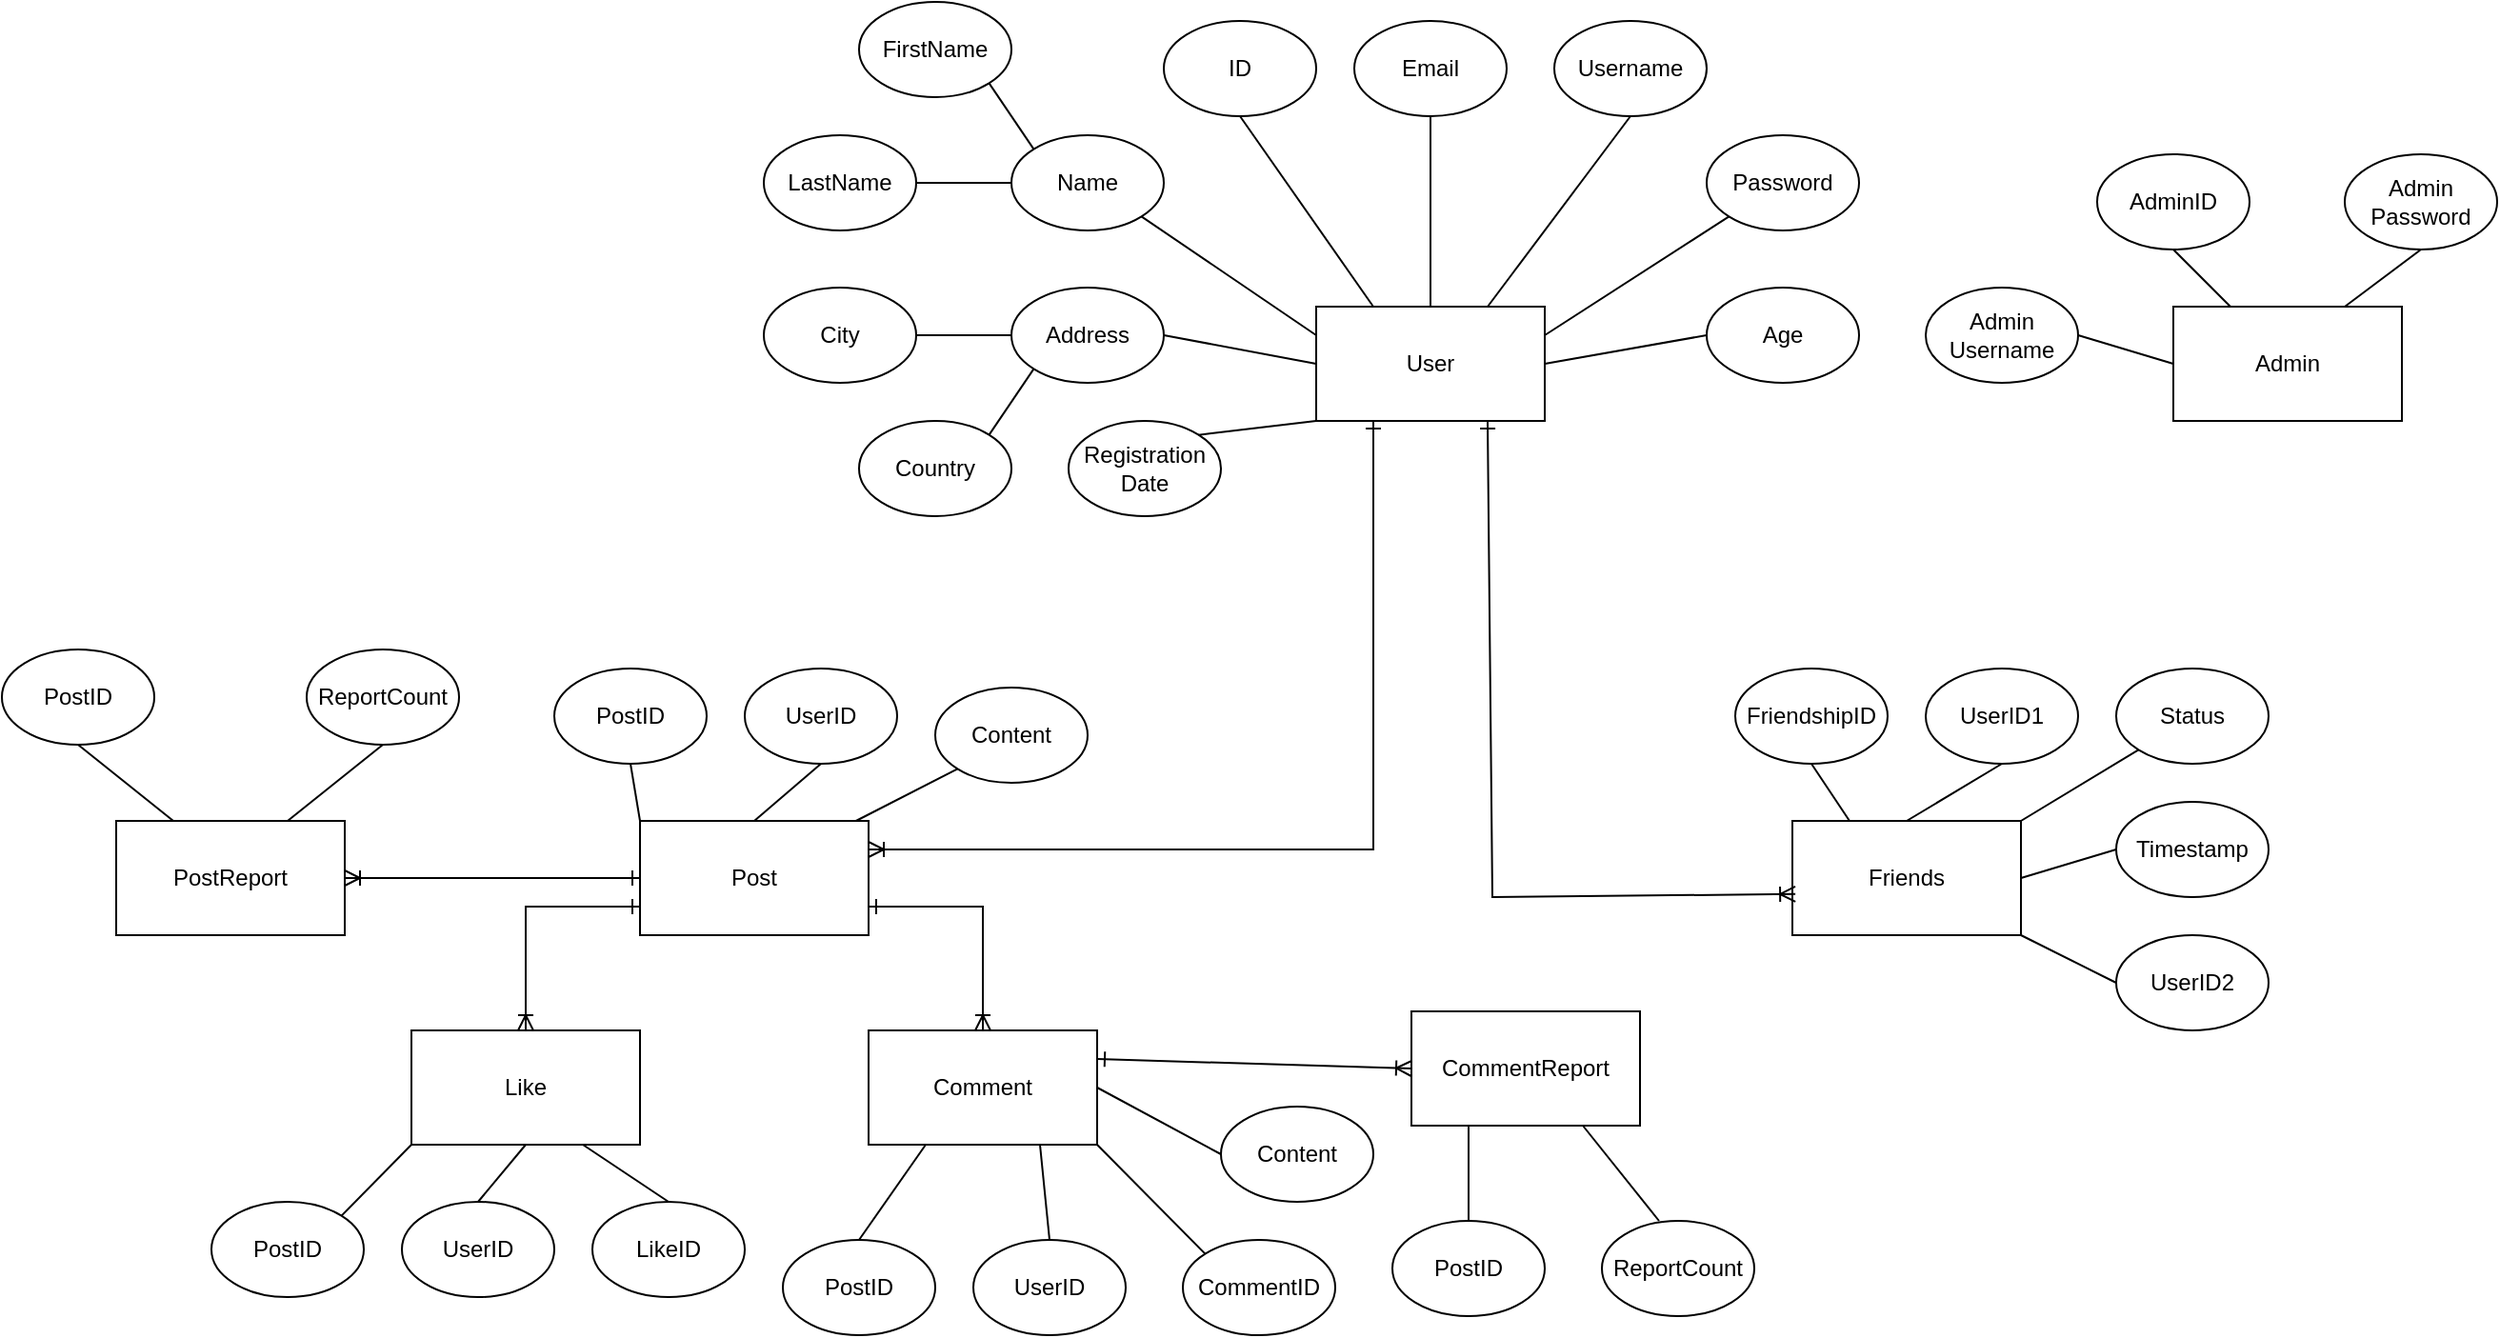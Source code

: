 <mxfile version="22.1.1" type="device">
  <diagram id="R2lEEEUBdFMjLlhIrx00" name="Page-1">
    <mxGraphModel dx="2250" dy="712" grid="1" gridSize="10" guides="1" tooltips="1" connect="1" arrows="1" fold="1" page="1" pageScale="1" pageWidth="850" pageHeight="1100" math="0" shadow="0" extFonts="Permanent Marker^https://fonts.googleapis.com/css?family=Permanent+Marker">
      <root>
        <mxCell id="0" />
        <mxCell id="1" parent="0" />
        <mxCell id="92onyzxcngeXEMsaiNaI-21" value="User" style="rounded=0;whiteSpace=wrap;html=1;" parent="1" vertex="1">
          <mxGeometry x="220" y="280" width="120" height="60" as="geometry" />
        </mxCell>
        <mxCell id="92onyzxcngeXEMsaiNaI-22" value="Age" style="ellipse;whiteSpace=wrap;html=1;" parent="1" vertex="1">
          <mxGeometry x="425" y="270" width="80" height="50" as="geometry" />
        </mxCell>
        <mxCell id="92onyzxcngeXEMsaiNaI-23" value="Password" style="ellipse;whiteSpace=wrap;html=1;" parent="1" vertex="1">
          <mxGeometry x="425" y="190" width="80" height="50" as="geometry" />
        </mxCell>
        <mxCell id="92onyzxcngeXEMsaiNaI-24" value="Name" style="ellipse;whiteSpace=wrap;html=1;" parent="1" vertex="1">
          <mxGeometry x="60" y="190" width="80" height="50" as="geometry" />
        </mxCell>
        <mxCell id="92onyzxcngeXEMsaiNaI-25" value="ID" style="ellipse;whiteSpace=wrap;html=1;" parent="1" vertex="1">
          <mxGeometry x="140" y="130" width="80" height="50" as="geometry" />
        </mxCell>
        <mxCell id="92onyzxcngeXEMsaiNaI-26" value="Email" style="ellipse;whiteSpace=wrap;html=1;" parent="1" vertex="1">
          <mxGeometry x="240" y="130" width="80" height="50" as="geometry" />
        </mxCell>
        <mxCell id="92onyzxcngeXEMsaiNaI-27" value="Address" style="ellipse;whiteSpace=wrap;html=1;" parent="1" vertex="1">
          <mxGeometry x="60" y="270" width="80" height="50" as="geometry" />
        </mxCell>
        <mxCell id="92onyzxcngeXEMsaiNaI-28" value="Username" style="ellipse;whiteSpace=wrap;html=1;" parent="1" vertex="1">
          <mxGeometry x="345" y="130" width="80" height="50" as="geometry" />
        </mxCell>
        <mxCell id="92onyzxcngeXEMsaiNaI-29" value="" style="endArrow=none;html=1;rounded=0;exitX=0;exitY=0.5;exitDx=0;exitDy=0;entryX=1;entryY=0.5;entryDx=0;entryDy=0;" parent="1" source="92onyzxcngeXEMsaiNaI-21" target="92onyzxcngeXEMsaiNaI-27" edge="1">
          <mxGeometry width="50" height="50" relative="1" as="geometry">
            <mxPoint x="420" y="270" as="sourcePoint" />
            <mxPoint x="470" y="220" as="targetPoint" />
          </mxGeometry>
        </mxCell>
        <mxCell id="92onyzxcngeXEMsaiNaI-30" value="" style="endArrow=none;html=1;rounded=0;exitX=0;exitY=0.25;exitDx=0;exitDy=0;entryX=1;entryY=1;entryDx=0;entryDy=0;" parent="1" source="92onyzxcngeXEMsaiNaI-21" target="92onyzxcngeXEMsaiNaI-24" edge="1">
          <mxGeometry width="50" height="50" relative="1" as="geometry">
            <mxPoint x="420" y="270" as="sourcePoint" />
            <mxPoint x="470" y="220" as="targetPoint" />
          </mxGeometry>
        </mxCell>
        <mxCell id="92onyzxcngeXEMsaiNaI-31" value="" style="endArrow=none;html=1;rounded=0;exitX=1;exitY=0.5;exitDx=0;exitDy=0;entryX=0;entryY=0.5;entryDx=0;entryDy=0;" parent="1" source="92onyzxcngeXEMsaiNaI-21" target="92onyzxcngeXEMsaiNaI-22" edge="1">
          <mxGeometry width="50" height="50" relative="1" as="geometry">
            <mxPoint x="420" y="270" as="sourcePoint" />
            <mxPoint x="470" y="220" as="targetPoint" />
          </mxGeometry>
        </mxCell>
        <mxCell id="92onyzxcngeXEMsaiNaI-32" value="" style="endArrow=none;html=1;rounded=0;exitX=1;exitY=0.25;exitDx=0;exitDy=0;entryX=0;entryY=1;entryDx=0;entryDy=0;" parent="1" source="92onyzxcngeXEMsaiNaI-21" target="92onyzxcngeXEMsaiNaI-23" edge="1">
          <mxGeometry width="50" height="50" relative="1" as="geometry">
            <mxPoint x="420" y="270" as="sourcePoint" />
            <mxPoint x="470" y="220" as="targetPoint" />
          </mxGeometry>
        </mxCell>
        <mxCell id="92onyzxcngeXEMsaiNaI-33" value="" style="endArrow=none;html=1;rounded=0;exitX=0.75;exitY=0;exitDx=0;exitDy=0;entryX=0.5;entryY=1;entryDx=0;entryDy=0;" parent="1" source="92onyzxcngeXEMsaiNaI-21" target="92onyzxcngeXEMsaiNaI-28" edge="1">
          <mxGeometry width="50" height="50" relative="1" as="geometry">
            <mxPoint x="420" y="270" as="sourcePoint" />
            <mxPoint x="470" y="220" as="targetPoint" />
          </mxGeometry>
        </mxCell>
        <mxCell id="92onyzxcngeXEMsaiNaI-34" value="" style="endArrow=none;html=1;rounded=0;exitX=0.5;exitY=0;exitDx=0;exitDy=0;entryX=0.5;entryY=1;entryDx=0;entryDy=0;" parent="1" source="92onyzxcngeXEMsaiNaI-21" target="92onyzxcngeXEMsaiNaI-26" edge="1">
          <mxGeometry width="50" height="50" relative="1" as="geometry">
            <mxPoint x="420" y="270" as="sourcePoint" />
            <mxPoint x="470" y="220" as="targetPoint" />
          </mxGeometry>
        </mxCell>
        <mxCell id="92onyzxcngeXEMsaiNaI-35" value="" style="endArrow=none;html=1;rounded=0;exitX=0.25;exitY=0;exitDx=0;exitDy=0;entryX=0.5;entryY=1;entryDx=0;entryDy=0;" parent="1" source="92onyzxcngeXEMsaiNaI-21" target="92onyzxcngeXEMsaiNaI-25" edge="1">
          <mxGeometry width="50" height="50" relative="1" as="geometry">
            <mxPoint x="420" y="270" as="sourcePoint" />
            <mxPoint x="470" y="220" as="targetPoint" />
          </mxGeometry>
        </mxCell>
        <mxCell id="92onyzxcngeXEMsaiNaI-37" value="FirstName" style="ellipse;whiteSpace=wrap;html=1;" parent="1" vertex="1">
          <mxGeometry x="-20" y="120" width="80" height="50" as="geometry" />
        </mxCell>
        <mxCell id="92onyzxcngeXEMsaiNaI-38" value="LastName" style="ellipse;whiteSpace=wrap;html=1;" parent="1" vertex="1">
          <mxGeometry x="-70" y="190" width="80" height="50" as="geometry" />
        </mxCell>
        <mxCell id="92onyzxcngeXEMsaiNaI-40" value="" style="endArrow=none;html=1;rounded=0;exitX=0;exitY=0.5;exitDx=0;exitDy=0;entryX=1;entryY=0.5;entryDx=0;entryDy=0;" parent="1" source="92onyzxcngeXEMsaiNaI-24" target="92onyzxcngeXEMsaiNaI-38" edge="1">
          <mxGeometry width="50" height="50" relative="1" as="geometry">
            <mxPoint x="420" y="270" as="sourcePoint" />
            <mxPoint x="470" y="220" as="targetPoint" />
          </mxGeometry>
        </mxCell>
        <mxCell id="92onyzxcngeXEMsaiNaI-41" value="" style="endArrow=none;html=1;rounded=0;exitX=0;exitY=0;exitDx=0;exitDy=0;entryX=1;entryY=1;entryDx=0;entryDy=0;" parent="1" source="92onyzxcngeXEMsaiNaI-24" target="92onyzxcngeXEMsaiNaI-37" edge="1">
          <mxGeometry width="50" height="50" relative="1" as="geometry">
            <mxPoint x="70" y="225" as="sourcePoint" />
            <mxPoint x="20" y="225" as="targetPoint" />
          </mxGeometry>
        </mxCell>
        <mxCell id="92onyzxcngeXEMsaiNaI-42" value="City" style="ellipse;whiteSpace=wrap;html=1;" parent="1" vertex="1">
          <mxGeometry x="-70" y="270" width="80" height="50" as="geometry" />
        </mxCell>
        <mxCell id="92onyzxcngeXEMsaiNaI-43" value="Country" style="ellipse;whiteSpace=wrap;html=1;" parent="1" vertex="1">
          <mxGeometry x="-20" y="340" width="80" height="50" as="geometry" />
        </mxCell>
        <mxCell id="92onyzxcngeXEMsaiNaI-45" value="" style="endArrow=none;html=1;rounded=0;exitX=0;exitY=1;exitDx=0;exitDy=0;entryX=1;entryY=0;entryDx=0;entryDy=0;" parent="1" source="92onyzxcngeXEMsaiNaI-27" target="92onyzxcngeXEMsaiNaI-43" edge="1">
          <mxGeometry width="50" height="50" relative="1" as="geometry">
            <mxPoint x="420" y="370" as="sourcePoint" />
            <mxPoint x="470" y="320" as="targetPoint" />
          </mxGeometry>
        </mxCell>
        <mxCell id="92onyzxcngeXEMsaiNaI-46" value="" style="endArrow=none;html=1;rounded=0;exitX=0;exitY=0.5;exitDx=0;exitDy=0;entryX=1;entryY=0.5;entryDx=0;entryDy=0;" parent="1" source="92onyzxcngeXEMsaiNaI-27" target="92onyzxcngeXEMsaiNaI-42" edge="1">
          <mxGeometry width="50" height="50" relative="1" as="geometry">
            <mxPoint x="420" y="370" as="sourcePoint" />
            <mxPoint x="470" y="320" as="targetPoint" />
          </mxGeometry>
        </mxCell>
        <mxCell id="92onyzxcngeXEMsaiNaI-47" value="Friends" style="rounded=0;whiteSpace=wrap;html=1;" parent="1" vertex="1">
          <mxGeometry x="470" y="550" width="120" height="60" as="geometry" />
        </mxCell>
        <mxCell id="92onyzxcngeXEMsaiNaI-49" value="Registration Date" style="ellipse;whiteSpace=wrap;html=1;" parent="1" vertex="1">
          <mxGeometry x="90" y="340" width="80" height="50" as="geometry" />
        </mxCell>
        <mxCell id="92onyzxcngeXEMsaiNaI-50" value="" style="endArrow=none;html=1;rounded=0;exitX=0;exitY=1;exitDx=0;exitDy=0;entryX=1;entryY=0;entryDx=0;entryDy=0;" parent="1" source="92onyzxcngeXEMsaiNaI-21" target="92onyzxcngeXEMsaiNaI-49" edge="1">
          <mxGeometry width="50" height="50" relative="1" as="geometry">
            <mxPoint x="420" y="350" as="sourcePoint" />
            <mxPoint x="470" y="300" as="targetPoint" />
          </mxGeometry>
        </mxCell>
        <mxCell id="92onyzxcngeXEMsaiNaI-51" value="FriendshipID" style="ellipse;whiteSpace=wrap;html=1;" parent="1" vertex="1">
          <mxGeometry x="440" y="470" width="80" height="50" as="geometry" />
        </mxCell>
        <mxCell id="92onyzxcngeXEMsaiNaI-52" value="UserID2" style="ellipse;whiteSpace=wrap;html=1;" parent="1" vertex="1">
          <mxGeometry x="640" y="610" width="80" height="50" as="geometry" />
        </mxCell>
        <mxCell id="92onyzxcngeXEMsaiNaI-53" value="UserID1" style="ellipse;whiteSpace=wrap;html=1;" parent="1" vertex="1">
          <mxGeometry x="540" y="470" width="80" height="50" as="geometry" />
        </mxCell>
        <mxCell id="92onyzxcngeXEMsaiNaI-54" value="Status" style="ellipse;whiteSpace=wrap;html=1;" parent="1" vertex="1">
          <mxGeometry x="640" y="470" width="80" height="50" as="geometry" />
        </mxCell>
        <mxCell id="92onyzxcngeXEMsaiNaI-56" value="Timestamp" style="ellipse;whiteSpace=wrap;html=1;" parent="1" vertex="1">
          <mxGeometry x="640" y="540" width="80" height="50" as="geometry" />
        </mxCell>
        <mxCell id="92onyzxcngeXEMsaiNaI-57" value="" style="endArrow=none;html=1;rounded=0;exitX=0.25;exitY=0;exitDx=0;exitDy=0;entryX=0.5;entryY=1;entryDx=0;entryDy=0;" parent="1" source="92onyzxcngeXEMsaiNaI-47" target="92onyzxcngeXEMsaiNaI-51" edge="1">
          <mxGeometry width="50" height="50" relative="1" as="geometry">
            <mxPoint x="460" y="560" as="sourcePoint" />
            <mxPoint x="510" y="510" as="targetPoint" />
          </mxGeometry>
        </mxCell>
        <mxCell id="92onyzxcngeXEMsaiNaI-58" value="" style="endArrow=none;html=1;rounded=0;exitX=0.5;exitY=0;exitDx=0;exitDy=0;entryX=0.5;entryY=1;entryDx=0;entryDy=0;" parent="1" source="92onyzxcngeXEMsaiNaI-47" target="92onyzxcngeXEMsaiNaI-53" edge="1">
          <mxGeometry width="50" height="50" relative="1" as="geometry">
            <mxPoint x="460" y="560" as="sourcePoint" />
            <mxPoint x="510" y="510" as="targetPoint" />
          </mxGeometry>
        </mxCell>
        <mxCell id="92onyzxcngeXEMsaiNaI-59" value="" style="endArrow=none;html=1;rounded=0;exitX=1;exitY=0;exitDx=0;exitDy=0;entryX=0;entryY=1;entryDx=0;entryDy=0;" parent="1" source="92onyzxcngeXEMsaiNaI-47" target="92onyzxcngeXEMsaiNaI-54" edge="1">
          <mxGeometry width="50" height="50" relative="1" as="geometry">
            <mxPoint x="460" y="560" as="sourcePoint" />
            <mxPoint x="510" y="510" as="targetPoint" />
          </mxGeometry>
        </mxCell>
        <mxCell id="92onyzxcngeXEMsaiNaI-60" value="" style="endArrow=none;html=1;rounded=0;exitX=1;exitY=0.5;exitDx=0;exitDy=0;entryX=0;entryY=0.5;entryDx=0;entryDy=0;" parent="1" source="92onyzxcngeXEMsaiNaI-47" target="92onyzxcngeXEMsaiNaI-56" edge="1">
          <mxGeometry width="50" height="50" relative="1" as="geometry">
            <mxPoint x="460" y="560" as="sourcePoint" />
            <mxPoint x="510" y="510" as="targetPoint" />
          </mxGeometry>
        </mxCell>
        <mxCell id="92onyzxcngeXEMsaiNaI-61" value="" style="endArrow=none;html=1;rounded=0;exitX=1;exitY=1;exitDx=0;exitDy=0;entryX=0;entryY=0.5;entryDx=0;entryDy=0;" parent="1" source="92onyzxcngeXEMsaiNaI-47" target="92onyzxcngeXEMsaiNaI-52" edge="1">
          <mxGeometry width="50" height="50" relative="1" as="geometry">
            <mxPoint x="460" y="560" as="sourcePoint" />
            <mxPoint x="510" y="510" as="targetPoint" />
          </mxGeometry>
        </mxCell>
        <mxCell id="92onyzxcngeXEMsaiNaI-64" value="Post" style="rounded=0;whiteSpace=wrap;html=1;" parent="1" vertex="1">
          <mxGeometry x="-135" y="550" width="120" height="60" as="geometry" />
        </mxCell>
        <mxCell id="92onyzxcngeXEMsaiNaI-65" value="PostID" style="ellipse;whiteSpace=wrap;html=1;" parent="1" vertex="1">
          <mxGeometry x="-180" y="470" width="80" height="50" as="geometry" />
        </mxCell>
        <mxCell id="92onyzxcngeXEMsaiNaI-67" value="UserID" style="ellipse;whiteSpace=wrap;html=1;" parent="1" vertex="1">
          <mxGeometry x="-80" y="470" width="80" height="50" as="geometry" />
        </mxCell>
        <mxCell id="92onyzxcngeXEMsaiNaI-68" value="Content" style="ellipse;whiteSpace=wrap;html=1;" parent="1" vertex="1">
          <mxGeometry x="20" y="480" width="80" height="50" as="geometry" />
        </mxCell>
        <mxCell id="92onyzxcngeXEMsaiNaI-71" value="" style="endArrow=none;html=1;rounded=0;exitX=0;exitY=0;exitDx=0;exitDy=0;entryX=0.5;entryY=1;entryDx=0;entryDy=0;" parent="1" source="92onyzxcngeXEMsaiNaI-64" target="92onyzxcngeXEMsaiNaI-65" edge="1">
          <mxGeometry width="50" height="50" relative="1" as="geometry">
            <mxPoint x="-150" y="550" as="sourcePoint" />
            <mxPoint x="-100" y="500" as="targetPoint" />
          </mxGeometry>
        </mxCell>
        <mxCell id="92onyzxcngeXEMsaiNaI-72" value="" style="endArrow=none;html=1;rounded=0;exitX=0.5;exitY=0;exitDx=0;exitDy=0;entryX=0.5;entryY=1;entryDx=0;entryDy=0;" parent="1" source="92onyzxcngeXEMsaiNaI-64" target="92onyzxcngeXEMsaiNaI-67" edge="1">
          <mxGeometry width="50" height="50" relative="1" as="geometry">
            <mxPoint x="-120" y="550" as="sourcePoint" />
            <mxPoint x="-70" y="500" as="targetPoint" />
          </mxGeometry>
        </mxCell>
        <mxCell id="92onyzxcngeXEMsaiNaI-73" value="" style="endArrow=none;html=1;rounded=0;exitX=0.945;exitY=0;exitDx=0;exitDy=0;exitPerimeter=0;entryX=0;entryY=1;entryDx=0;entryDy=0;" parent="1" source="92onyzxcngeXEMsaiNaI-64" target="92onyzxcngeXEMsaiNaI-68" edge="1">
          <mxGeometry width="50" height="50" relative="1" as="geometry">
            <mxPoint x="-150" y="550" as="sourcePoint" />
            <mxPoint x="-100" y="500" as="targetPoint" />
          </mxGeometry>
        </mxCell>
        <mxCell id="92onyzxcngeXEMsaiNaI-75" value="" style="endArrow=ERoneToMany;html=1;rounded=0;startArrow=ERone;startFill=0;endFill=0;exitX=1;exitY=0.75;exitDx=0;exitDy=0;entryX=0.5;entryY=0;entryDx=0;entryDy=0;" parent="1" source="92onyzxcngeXEMsaiNaI-64" target="92onyzxcngeXEMsaiNaI-76" edge="1">
          <mxGeometry width="50" height="50" relative="1" as="geometry">
            <mxPoint x="60" y="620" as="sourcePoint" />
            <mxPoint x="110" y="570" as="targetPoint" />
            <Array as="points">
              <mxPoint x="45" y="595" />
            </Array>
          </mxGeometry>
        </mxCell>
        <mxCell id="92onyzxcngeXEMsaiNaI-76" value="Comment" style="rounded=0;whiteSpace=wrap;html=1;" parent="1" vertex="1">
          <mxGeometry x="-15" y="660" width="120" height="60" as="geometry" />
        </mxCell>
        <mxCell id="92onyzxcngeXEMsaiNaI-77" value="Like" style="rounded=0;whiteSpace=wrap;html=1;" parent="1" vertex="1">
          <mxGeometry x="-255" y="660" width="120" height="60" as="geometry" />
        </mxCell>
        <mxCell id="92onyzxcngeXEMsaiNaI-78" value="" style="endArrow=ERoneToMany;html=1;rounded=0;startArrow=ERone;startFill=0;endFill=0;exitX=0;exitY=0.75;exitDx=0;exitDy=0;entryX=0.5;entryY=0;entryDx=0;entryDy=0;" parent="1" source="92onyzxcngeXEMsaiNaI-64" target="92onyzxcngeXEMsaiNaI-77" edge="1">
          <mxGeometry width="50" height="50" relative="1" as="geometry">
            <mxPoint x="-200" y="640" as="sourcePoint" />
            <mxPoint x="-150" y="590" as="targetPoint" />
            <Array as="points">
              <mxPoint x="-195" y="595" />
            </Array>
          </mxGeometry>
        </mxCell>
        <mxCell id="92onyzxcngeXEMsaiNaI-81" value="PostID" style="ellipse;whiteSpace=wrap;html=1;" parent="1" vertex="1">
          <mxGeometry x="-360" y="750" width="80" height="50" as="geometry" />
        </mxCell>
        <mxCell id="92onyzxcngeXEMsaiNaI-82" value="UserID" style="ellipse;whiteSpace=wrap;html=1;" parent="1" vertex="1">
          <mxGeometry x="-260" y="750" width="80" height="50" as="geometry" />
        </mxCell>
        <mxCell id="92onyzxcngeXEMsaiNaI-83" value="LikeID" style="ellipse;whiteSpace=wrap;html=1;" parent="1" vertex="1">
          <mxGeometry x="-160" y="750" width="80" height="50" as="geometry" />
        </mxCell>
        <mxCell id="92onyzxcngeXEMsaiNaI-84" value="PostID" style="ellipse;whiteSpace=wrap;html=1;" parent="1" vertex="1">
          <mxGeometry x="-60" y="770" width="80" height="50" as="geometry" />
        </mxCell>
        <mxCell id="92onyzxcngeXEMsaiNaI-85" value="UserID" style="ellipse;whiteSpace=wrap;html=1;" parent="1" vertex="1">
          <mxGeometry x="40" y="770" width="80" height="50" as="geometry" />
        </mxCell>
        <mxCell id="92onyzxcngeXEMsaiNaI-86" value="CommentID" style="ellipse;whiteSpace=wrap;html=1;" parent="1" vertex="1">
          <mxGeometry x="150" y="770" width="80" height="50" as="geometry" />
        </mxCell>
        <mxCell id="92onyzxcngeXEMsaiNaI-87" value="Content" style="ellipse;whiteSpace=wrap;html=1;" parent="1" vertex="1">
          <mxGeometry x="170" y="700" width="80" height="50" as="geometry" />
        </mxCell>
        <mxCell id="92onyzxcngeXEMsaiNaI-88" value="" style="endArrow=none;html=1;rounded=0;exitX=1;exitY=0.5;exitDx=0;exitDy=0;entryX=0;entryY=0.5;entryDx=0;entryDy=0;" parent="1" source="92onyzxcngeXEMsaiNaI-76" target="92onyzxcngeXEMsaiNaI-87" edge="1">
          <mxGeometry width="50" height="50" relative="1" as="geometry">
            <mxPoint x="-150" y="780" as="sourcePoint" />
            <mxPoint x="-100" y="730" as="targetPoint" />
          </mxGeometry>
        </mxCell>
        <mxCell id="92onyzxcngeXEMsaiNaI-89" value="" style="endArrow=none;html=1;rounded=0;entryX=0.75;entryY=1;entryDx=0;entryDy=0;exitX=0.5;exitY=0;exitDx=0;exitDy=0;" parent="1" source="92onyzxcngeXEMsaiNaI-83" target="92onyzxcngeXEMsaiNaI-77" edge="1">
          <mxGeometry width="50" height="50" relative="1" as="geometry">
            <mxPoint x="-150" y="780" as="sourcePoint" />
            <mxPoint x="-100" y="730" as="targetPoint" />
          </mxGeometry>
        </mxCell>
        <mxCell id="92onyzxcngeXEMsaiNaI-90" value="" style="endArrow=none;html=1;rounded=0;entryX=0.5;entryY=1;entryDx=0;entryDy=0;exitX=0.5;exitY=0;exitDx=0;exitDy=0;" parent="1" source="92onyzxcngeXEMsaiNaI-82" target="92onyzxcngeXEMsaiNaI-77" edge="1">
          <mxGeometry width="50" height="50" relative="1" as="geometry">
            <mxPoint x="-140" y="790" as="sourcePoint" />
            <mxPoint x="-90" y="740" as="targetPoint" />
          </mxGeometry>
        </mxCell>
        <mxCell id="92onyzxcngeXEMsaiNaI-91" value="" style="endArrow=none;html=1;rounded=0;entryX=0;entryY=1;entryDx=0;entryDy=0;exitX=1;exitY=0;exitDx=0;exitDy=0;" parent="1" source="92onyzxcngeXEMsaiNaI-81" target="92onyzxcngeXEMsaiNaI-77" edge="1">
          <mxGeometry width="50" height="50" relative="1" as="geometry">
            <mxPoint x="-130" y="800" as="sourcePoint" />
            <mxPoint x="-80" y="750" as="targetPoint" />
          </mxGeometry>
        </mxCell>
        <mxCell id="92onyzxcngeXEMsaiNaI-94" value="" style="endArrow=none;html=1;rounded=0;entryX=0.25;entryY=1;entryDx=0;entryDy=0;exitX=0.5;exitY=0;exitDx=0;exitDy=0;" parent="1" target="92onyzxcngeXEMsaiNaI-76" edge="1" source="92onyzxcngeXEMsaiNaI-84">
          <mxGeometry width="50" height="50" relative="1" as="geometry">
            <mxPoint x="-10" y="750" as="sourcePoint" />
            <mxPoint x="-50" y="800" as="targetPoint" />
          </mxGeometry>
        </mxCell>
        <mxCell id="92onyzxcngeXEMsaiNaI-95" value="" style="endArrow=none;html=1;rounded=0;entryX=0.75;entryY=1;entryDx=0;entryDy=0;exitX=0.5;exitY=0;exitDx=0;exitDy=0;" parent="1" source="92onyzxcngeXEMsaiNaI-85" target="92onyzxcngeXEMsaiNaI-76" edge="1">
          <mxGeometry width="50" height="50" relative="1" as="geometry">
            <mxPoint x="-80" y="870" as="sourcePoint" />
            <mxPoint x="-30" y="820" as="targetPoint" />
          </mxGeometry>
        </mxCell>
        <mxCell id="92onyzxcngeXEMsaiNaI-96" value="" style="endArrow=none;html=1;rounded=0;entryX=1;entryY=1;entryDx=0;entryDy=0;exitX=0;exitY=0;exitDx=0;exitDy=0;" parent="1" source="92onyzxcngeXEMsaiNaI-86" target="92onyzxcngeXEMsaiNaI-76" edge="1">
          <mxGeometry width="50" height="50" relative="1" as="geometry">
            <mxPoint x="-80" y="850" as="sourcePoint" />
            <mxPoint x="-30" y="800" as="targetPoint" />
          </mxGeometry>
        </mxCell>
        <mxCell id="92onyzxcngeXEMsaiNaI-97" value="" style="endArrow=ERoneToMany;html=1;rounded=0;startArrow=ERone;startFill=0;endFill=0;exitX=0.25;exitY=1;exitDx=0;exitDy=0;entryX=1;entryY=0.25;entryDx=0;entryDy=0;" parent="1" source="92onyzxcngeXEMsaiNaI-21" target="92onyzxcngeXEMsaiNaI-64" edge="1">
          <mxGeometry width="50" height="50" relative="1" as="geometry">
            <mxPoint x="220" y="485" as="sourcePoint" />
            <mxPoint x="280" y="550" as="targetPoint" />
            <Array as="points">
              <mxPoint x="250" y="565" />
            </Array>
          </mxGeometry>
        </mxCell>
        <mxCell id="92onyzxcngeXEMsaiNaI-98" value="" style="endArrow=ERoneToMany;html=1;rounded=0;startArrow=ERone;startFill=0;endFill=0;exitX=0.75;exitY=1;exitDx=0;exitDy=0;entryX=0.013;entryY=0.64;entryDx=0;entryDy=0;entryPerimeter=0;" parent="1" source="92onyzxcngeXEMsaiNaI-21" target="92onyzxcngeXEMsaiNaI-47" edge="1">
          <mxGeometry width="50" height="50" relative="1" as="geometry">
            <mxPoint x="312.5" y="365" as="sourcePoint" />
            <mxPoint x="47.5" y="590" as="targetPoint" />
            <Array as="points">
              <mxPoint x="312.5" y="590" />
            </Array>
          </mxGeometry>
        </mxCell>
        <mxCell id="TxlmlGTOWyAvO69u-Yeh-1" value="PostReport" style="rounded=0;whiteSpace=wrap;html=1;" vertex="1" parent="1">
          <mxGeometry x="-410" y="550" width="120" height="60" as="geometry" />
        </mxCell>
        <mxCell id="TxlmlGTOWyAvO69u-Yeh-2" value="PostID" style="ellipse;whiteSpace=wrap;html=1;" vertex="1" parent="1">
          <mxGeometry x="-470" y="460" width="80" height="50" as="geometry" />
        </mxCell>
        <mxCell id="TxlmlGTOWyAvO69u-Yeh-3" value="ReportCount" style="ellipse;whiteSpace=wrap;html=1;" vertex="1" parent="1">
          <mxGeometry x="-310" y="460" width="80" height="50" as="geometry" />
        </mxCell>
        <mxCell id="TxlmlGTOWyAvO69u-Yeh-4" value="" style="endArrow=none;html=1;rounded=0;entryX=0.5;entryY=1;entryDx=0;entryDy=0;exitX=0.25;exitY=0;exitDx=0;exitDy=0;" edge="1" parent="1" source="TxlmlGTOWyAvO69u-Yeh-1" target="TxlmlGTOWyAvO69u-Yeh-2">
          <mxGeometry width="50" height="50" relative="1" as="geometry">
            <mxPoint x="30" y="540" as="sourcePoint" />
            <mxPoint x="80" y="490" as="targetPoint" />
          </mxGeometry>
        </mxCell>
        <mxCell id="TxlmlGTOWyAvO69u-Yeh-5" value="" style="endArrow=none;html=1;rounded=0;entryX=0.5;entryY=1;entryDx=0;entryDy=0;exitX=0.75;exitY=0;exitDx=0;exitDy=0;" edge="1" parent="1" source="TxlmlGTOWyAvO69u-Yeh-1" target="TxlmlGTOWyAvO69u-Yeh-3">
          <mxGeometry width="50" height="50" relative="1" as="geometry">
            <mxPoint x="30" y="540" as="sourcePoint" />
            <mxPoint x="80" y="490" as="targetPoint" />
          </mxGeometry>
        </mxCell>
        <mxCell id="TxlmlGTOWyAvO69u-Yeh-6" value="" style="endArrow=ERoneToMany;html=1;rounded=0;startArrow=ERone;startFill=0;endFill=0;exitX=0;exitY=0.5;exitDx=0;exitDy=0;entryX=1;entryY=0.5;entryDx=0;entryDy=0;" edge="1" parent="1" source="92onyzxcngeXEMsaiNaI-64" target="TxlmlGTOWyAvO69u-Yeh-1">
          <mxGeometry width="50" height="50" relative="1" as="geometry">
            <mxPoint x="-125" y="605" as="sourcePoint" />
            <mxPoint x="-185" y="670" as="targetPoint" />
            <Array as="points" />
          </mxGeometry>
        </mxCell>
        <mxCell id="TxlmlGTOWyAvO69u-Yeh-7" value="CommentReport" style="rounded=0;whiteSpace=wrap;html=1;" vertex="1" parent="1">
          <mxGeometry x="270" y="650" width="120" height="60" as="geometry" />
        </mxCell>
        <mxCell id="TxlmlGTOWyAvO69u-Yeh-8" value="" style="endArrow=ERoneToMany;html=1;rounded=0;startArrow=ERone;startFill=0;endFill=0;exitX=1;exitY=0.25;exitDx=0;exitDy=0;entryX=0;entryY=0.5;entryDx=0;entryDy=0;" edge="1" parent="1" source="92onyzxcngeXEMsaiNaI-76" target="TxlmlGTOWyAvO69u-Yeh-7">
          <mxGeometry width="50" height="50" relative="1" as="geometry">
            <mxPoint x="150" y="630" as="sourcePoint" />
            <mxPoint x="210" y="695" as="targetPoint" />
            <Array as="points" />
          </mxGeometry>
        </mxCell>
        <mxCell id="TxlmlGTOWyAvO69u-Yeh-9" value="" style="endArrow=none;html=1;rounded=0;exitX=0.25;exitY=1;exitDx=0;exitDy=0;" edge="1" parent="1" source="TxlmlGTOWyAvO69u-Yeh-7">
          <mxGeometry width="50" height="50" relative="1" as="geometry">
            <mxPoint x="80" y="680" as="sourcePoint" />
            <mxPoint x="300" y="760" as="targetPoint" />
          </mxGeometry>
        </mxCell>
        <mxCell id="TxlmlGTOWyAvO69u-Yeh-10" value="PostID" style="ellipse;whiteSpace=wrap;html=1;" vertex="1" parent="1">
          <mxGeometry x="260" y="760" width="80" height="50" as="geometry" />
        </mxCell>
        <mxCell id="TxlmlGTOWyAvO69u-Yeh-11" value="" style="endArrow=none;html=1;rounded=0;exitX=0.75;exitY=1;exitDx=0;exitDy=0;" edge="1" parent="1" source="TxlmlGTOWyAvO69u-Yeh-7">
          <mxGeometry width="50" height="50" relative="1" as="geometry">
            <mxPoint x="80" y="680" as="sourcePoint" />
            <mxPoint x="400" y="760" as="targetPoint" />
          </mxGeometry>
        </mxCell>
        <mxCell id="TxlmlGTOWyAvO69u-Yeh-12" value="ReportCount" style="ellipse;whiteSpace=wrap;html=1;" vertex="1" parent="1">
          <mxGeometry x="370" y="760" width="80" height="50" as="geometry" />
        </mxCell>
        <mxCell id="TxlmlGTOWyAvO69u-Yeh-13" value="Admin" style="rounded=0;whiteSpace=wrap;html=1;" vertex="1" parent="1">
          <mxGeometry x="670" y="280" width="120" height="60" as="geometry" />
        </mxCell>
        <mxCell id="TxlmlGTOWyAvO69u-Yeh-14" value="Admin&lt;br&gt;Password" style="ellipse;whiteSpace=wrap;html=1;" vertex="1" parent="1">
          <mxGeometry x="760" y="200" width="80" height="50" as="geometry" />
        </mxCell>
        <mxCell id="TxlmlGTOWyAvO69u-Yeh-15" value="AdminID" style="ellipse;whiteSpace=wrap;html=1;" vertex="1" parent="1">
          <mxGeometry x="630" y="200" width="80" height="50" as="geometry" />
        </mxCell>
        <mxCell id="TxlmlGTOWyAvO69u-Yeh-16" value="Admin&lt;br&gt;Username" style="ellipse;whiteSpace=wrap;html=1;" vertex="1" parent="1">
          <mxGeometry x="540" y="270" width="80" height="50" as="geometry" />
        </mxCell>
        <mxCell id="TxlmlGTOWyAvO69u-Yeh-18" value="" style="endArrow=none;html=1;rounded=0;exitX=0;exitY=0.5;exitDx=0;exitDy=0;entryX=1;entryY=0.5;entryDx=0;entryDy=0;" edge="1" parent="1" source="TxlmlGTOWyAvO69u-Yeh-13" target="TxlmlGTOWyAvO69u-Yeh-16">
          <mxGeometry width="50" height="50" relative="1" as="geometry">
            <mxPoint x="640" y="400" as="sourcePoint" />
            <mxPoint x="690" y="350" as="targetPoint" />
          </mxGeometry>
        </mxCell>
        <mxCell id="TxlmlGTOWyAvO69u-Yeh-19" value="" style="endArrow=none;html=1;rounded=0;exitX=0.25;exitY=0;exitDx=0;exitDy=0;entryX=0.5;entryY=1;entryDx=0;entryDy=0;" edge="1" parent="1" source="TxlmlGTOWyAvO69u-Yeh-13" target="TxlmlGTOWyAvO69u-Yeh-15">
          <mxGeometry width="50" height="50" relative="1" as="geometry">
            <mxPoint x="640" y="400" as="sourcePoint" />
            <mxPoint x="690" y="350" as="targetPoint" />
          </mxGeometry>
        </mxCell>
        <mxCell id="TxlmlGTOWyAvO69u-Yeh-20" value="" style="endArrow=none;html=1;rounded=0;exitX=0.75;exitY=0;exitDx=0;exitDy=0;entryX=0.5;entryY=1;entryDx=0;entryDy=0;" edge="1" parent="1" source="TxlmlGTOWyAvO69u-Yeh-13" target="TxlmlGTOWyAvO69u-Yeh-14">
          <mxGeometry width="50" height="50" relative="1" as="geometry">
            <mxPoint x="640" y="400" as="sourcePoint" />
            <mxPoint x="690" y="350" as="targetPoint" />
          </mxGeometry>
        </mxCell>
      </root>
    </mxGraphModel>
  </diagram>
</mxfile>
